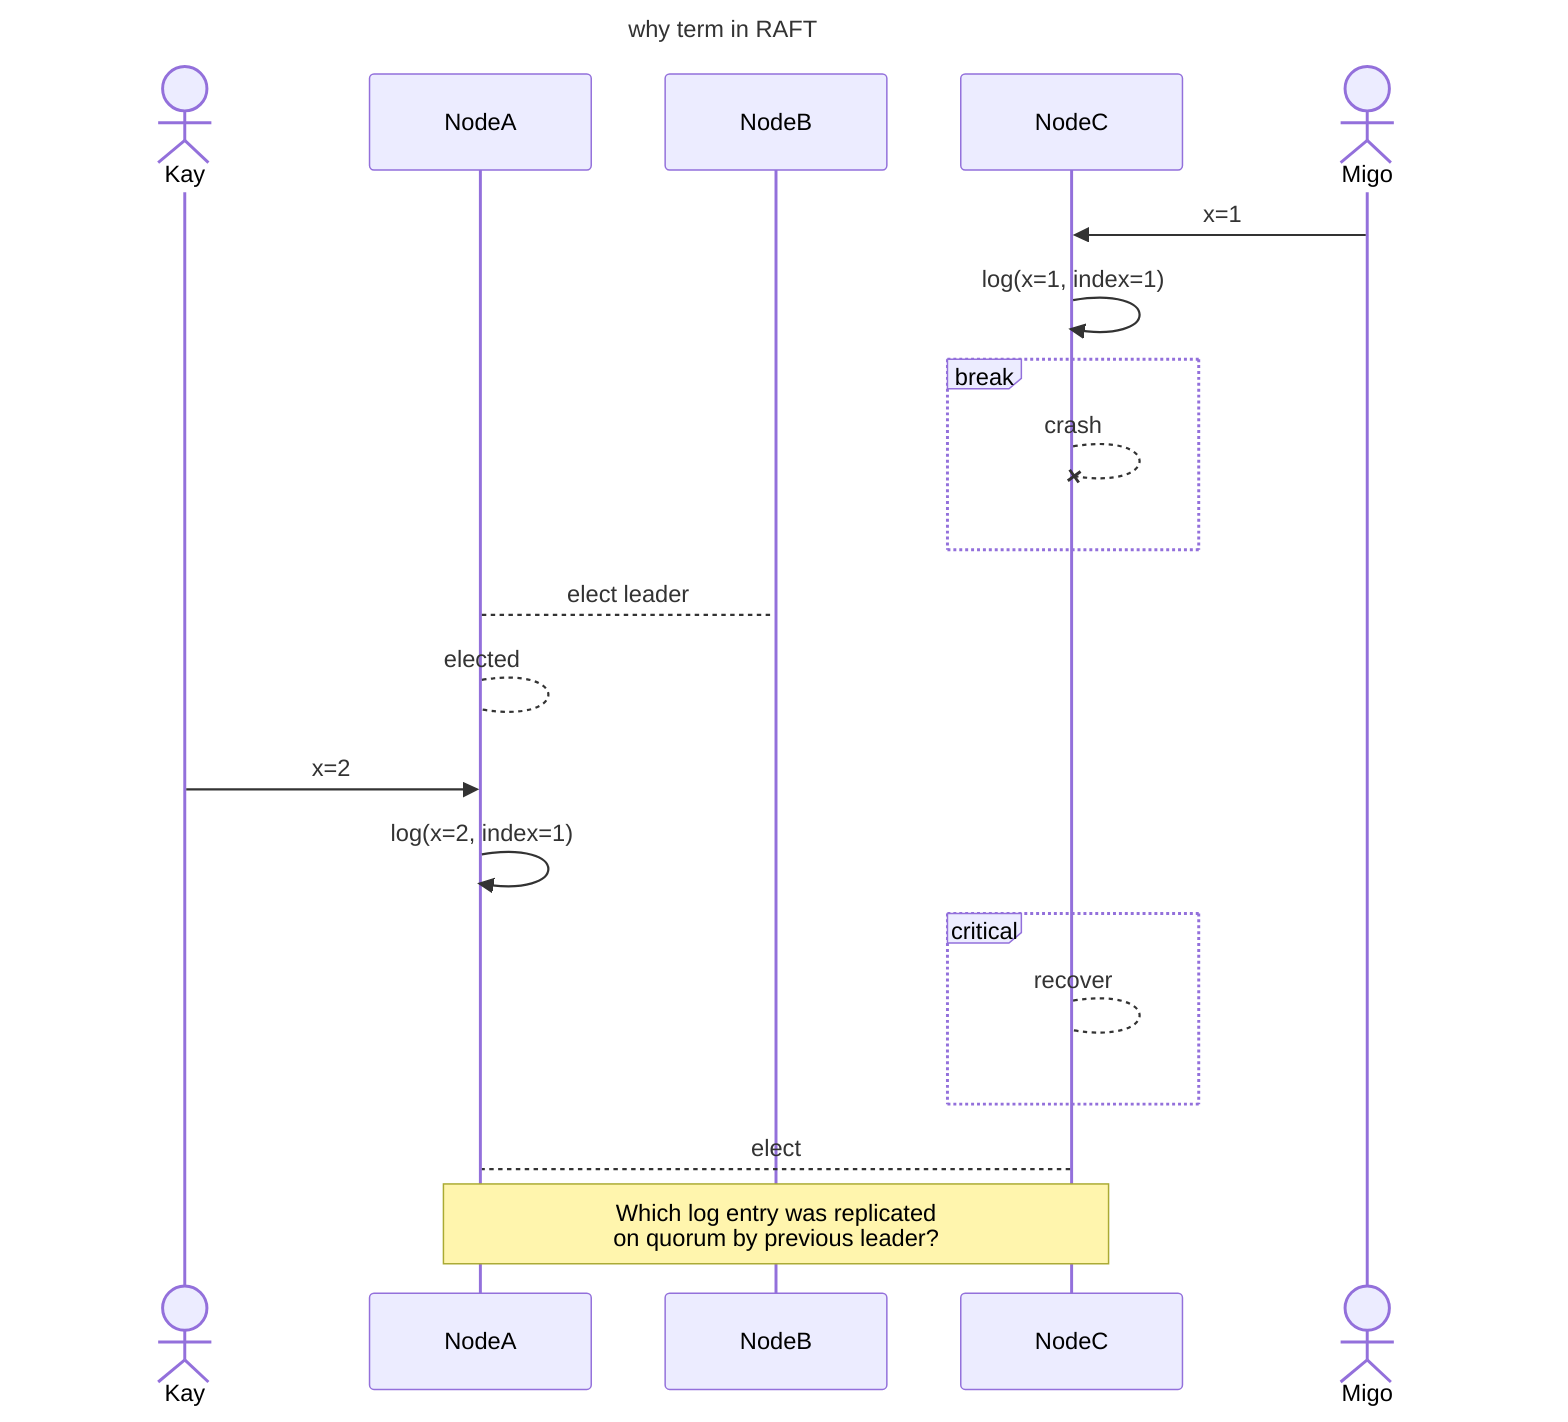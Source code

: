 ---
title : why term in RAFT
---
sequenceDiagram
    Actor Kay
    participant A as NodeA
    participant B as NodeB
    participant C as NodeC
    Actor Migo

    Migo ->> C: x=1
    C ->>C : log(x=1, index=1) 
    break
    C --x C : crash 
    end

    A --> B : elect leader
    A --> A : elected
    Kay ->> A: x=2
    A ->>A : log(x=2, index=1) 

    critical 
    C --> C : recover
    end
    C --> A : elect 
    Note over A,C : Which log entry was replicated<br> on quorum by previous leader?